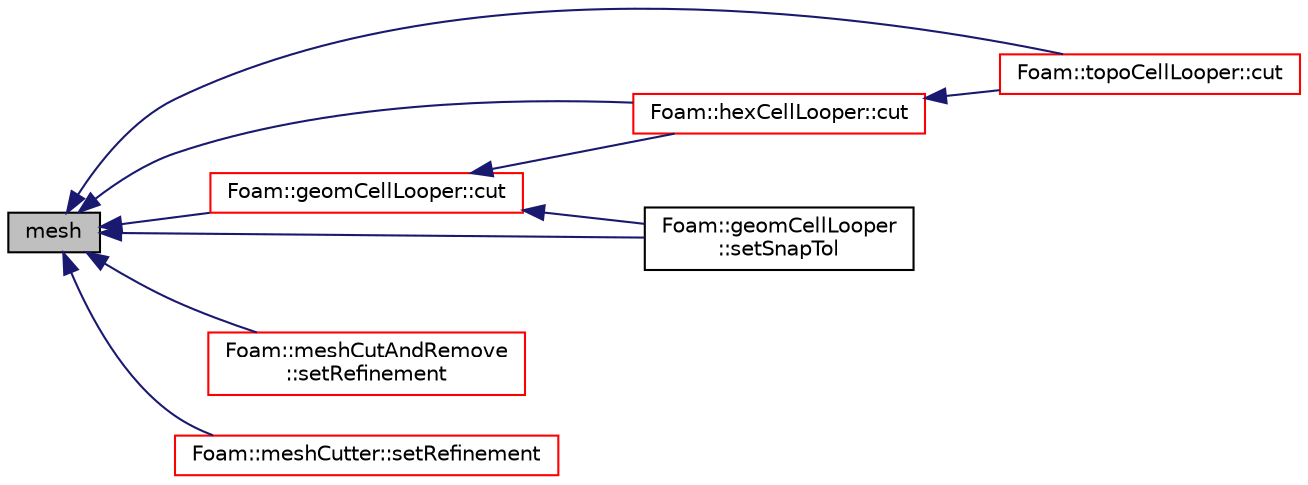 digraph "mesh"
{
  bgcolor="transparent";
  edge [fontname="Helvetica",fontsize="10",labelfontname="Helvetica",labelfontsize="10"];
  node [fontname="Helvetica",fontsize="10",shape=record];
  rankdir="LR";
  Node1 [label="mesh",height=0.2,width=0.4,color="black", fillcolor="grey75", style="filled", fontcolor="black"];
  Node1 -> Node2 [dir="back",color="midnightblue",fontsize="10",style="solid",fontname="Helvetica"];
  Node2 [label="Foam::hexCellLooper::cut",height=0.2,width=0.4,color="red",URL="$a01020.html#ac80e7d9d0040f4d0de355d5546d5e195",tooltip="Create cut along circumference of celli. Gets current mesh cuts. "];
  Node2 -> Node3 [dir="back",color="midnightblue",fontsize="10",style="solid",fontname="Helvetica"];
  Node3 [label="Foam::topoCellLooper::cut",height=0.2,width=0.4,color="red",URL="$a02709.html#ac80e7d9d0040f4d0de355d5546d5e195",tooltip="Create cut along circumference of celli. Gets current mesh cuts. "];
  Node1 -> Node4 [dir="back",color="midnightblue",fontsize="10",style="solid",fontname="Helvetica"];
  Node4 [label="Foam::geomCellLooper::cut",height=0.2,width=0.4,color="red",URL="$a00930.html#ac80e7d9d0040f4d0de355d5546d5e195",tooltip="Create cut along circumference of celli. Gets current mesh cuts. "];
  Node4 -> Node5 [dir="back",color="midnightblue",fontsize="10",style="solid",fontname="Helvetica"];
  Node5 [label="Foam::geomCellLooper\l::setSnapTol",height=0.2,width=0.4,color="black",URL="$a00930.html#a40d86cd70822d0e848b72b9bd9bdbae0"];
  Node4 -> Node2 [dir="back",color="midnightblue",fontsize="10",style="solid",fontname="Helvetica"];
  Node1 -> Node3 [dir="back",color="midnightblue",fontsize="10",style="solid",fontname="Helvetica"];
  Node1 -> Node6 [dir="back",color="midnightblue",fontsize="10",style="solid",fontname="Helvetica"];
  Node6 [label="Foam::meshCutAndRemove\l::setRefinement",height=0.2,width=0.4,color="red",URL="$a01494.html#ad6a2acdc12be8ac11fcb64607238e053",tooltip="Do actual cutting with cut description. Inserts mesh changes. "];
  Node1 -> Node7 [dir="back",color="midnightblue",fontsize="10",style="solid",fontname="Helvetica"];
  Node7 [label="Foam::meshCutter::setRefinement",height=0.2,width=0.4,color="red",URL="$a01495.html#ad6964ecaeb84631835d8a4e51bf706bb",tooltip="Do actual cutting with cut description. Inserts mesh changes. "];
  Node1 -> Node5 [dir="back",color="midnightblue",fontsize="10",style="solid",fontname="Helvetica"];
}
